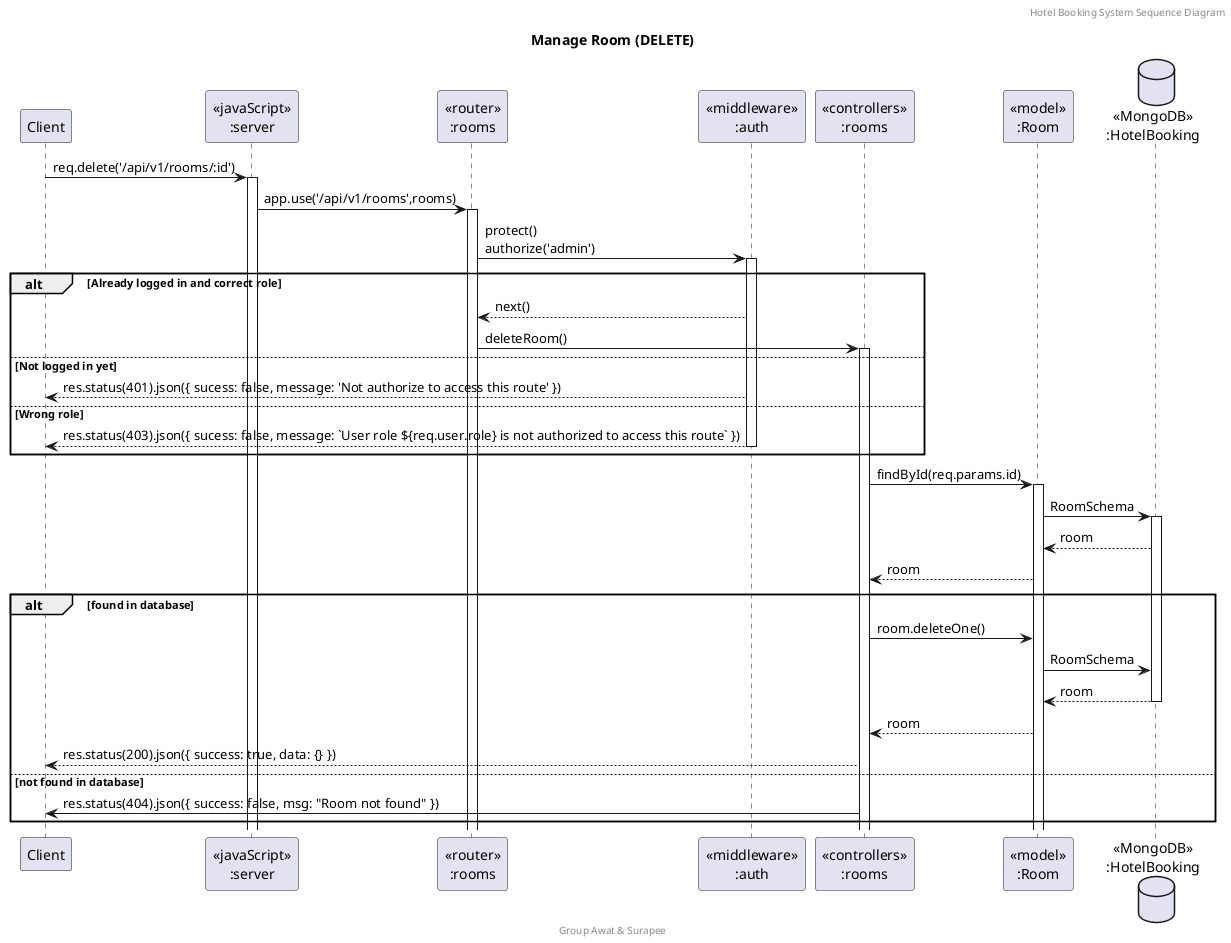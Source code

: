 @startuml Manage Room (DELETE)

header Hotel Booking System Sequence Diagram
footer Group Awat & Surapee
title "Manage Room (DELETE)"

participant "Client" as client
participant "<<javaScript>>\n:server" as server
participant "<<router>>\n:rooms" as routerRoom
participant "<<middleware>>\n:auth" as middleware
participant "<<controllers>>\n:rooms" as controllersRooms
participant "<<model>>\n:Room" as modelRoom
database "<<MongoDB>>\n:HotelBooking" as HotelBookingDatabase

client->server ++:req.delete('/api/v1/rooms/:id')
server->routerRoom ++:app.use('/api/v1/rooms',rooms)
routerRoom -> middleware ++:protect()\nauthorize('admin')
alt Already logged in and correct role
    middleware --> routerRoom : next()
    routerRoom -> controllersRooms ++: deleteRoom()
else Not logged in yet
    middleware --> client : res.status(401).json({ sucess: false, message: 'Not authorize to access this route' })
else Wrong role
    middleware --> client --: res.status(403).json({ sucess: false, message: `User role ${req.user.role} is not authorized to access this route` })
end
controllersRooms -> modelRoom ++: findById(req.params.id)
modelRoom -> HotelBookingDatabase ++: RoomSchema
HotelBookingDatabase --> modelRoom : room
controllersRooms <-- modelRoom : room
alt found in database
    controllersRooms -> modelRoom : room.deleteOne()
    modelRoom -> HotelBookingDatabase : RoomSchema
    HotelBookingDatabase --> modelRoom --: room
    controllersRooms <-- modelRoom : room
    controllersRooms-->client : res.status(200).json({ success: true, data: {} })
else not found in database
    controllersRooms -> client : res.status(404).json({ success: false, msg: "Room not found" })
end

@enduml
